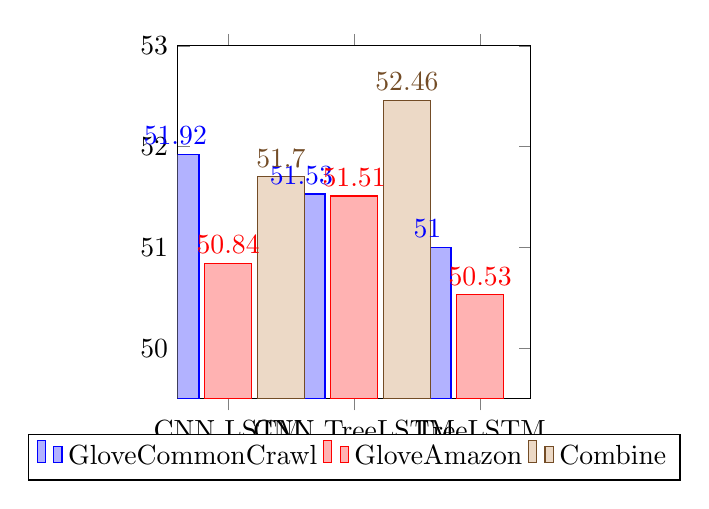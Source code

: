 \pgfplotstableread[row sep=\\,col sep=&]{
	interval & GloveCommonCrawl & GloveAmazon & Combine \\
	CNN LSTM & 51.92  & 50.84  &  51.70 \\
	CNN TreeLSTM  & 51.53 & 51.51 & 52.46 \\
	TreeLSTM & 51.00 & 50.53  &   \\
}\mydata

\begin{tikzpicture}[scale=1]
\begin{axis}[
ybar,
bar width=0.6cm,
width=0.5\textwidth,
height=0.5\textwidth,
legend style={at={(0.5,-0.1)},
	anchor=north,legend columns=-1},
symbolic x coords={CNN LSTM, CNN TreeLSTM, TreeLSTM},
xtick=data,
nodes near coords,
enlarge x limits={0.2},
nodes near coords align={vertical},
ymin=49.5,ymax=53,
ylabel={},
]
\addplot table[x=interval,y=GloveCommonCrawl]{\mydata};
\addplot table[x=interval,y=GloveAmazon]{\mydata};
\addplot table[x=interval,y=Combine]{\mydata};
\legend{GloveCommonCrawl, GloveAmazon, Combine}
\end{axis}
\end{tikzpicture}